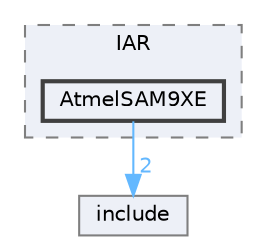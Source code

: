 digraph "D:/Projects/Raspberrypi_pico/pico_freertos_final/freertos_pico2/pico_freertos/FreeRTOS-Kernel/portable/IAR/AtmelSAM9XE"
{
 // LATEX_PDF_SIZE
  bgcolor="transparent";
  edge [fontname=Helvetica,fontsize=10,labelfontname=Helvetica,labelfontsize=10];
  node [fontname=Helvetica,fontsize=10,shape=box,height=0.2,width=0.4];
  compound=true
  subgraph clusterdir_851539efac741596f3f7b2413a3fb940 {
    graph [ bgcolor="#edf0f7", pencolor="grey50", label="IAR", fontname=Helvetica,fontsize=10 style="filled,dashed", URL="dir_851539efac741596f3f7b2413a3fb940.html",tooltip=""]
  dir_33e02a38c014b524ecca0e0e49f6254a [label="AtmelSAM9XE", fillcolor="#edf0f7", color="grey25", style="filled,bold", URL="dir_33e02a38c014b524ecca0e0e49f6254a.html",tooltip=""];
  }
  dir_c69ece34c3f150cb2c6f1098178b172a [label="include", fillcolor="#edf0f7", color="grey50", style="filled", URL="dir_c69ece34c3f150cb2c6f1098178b172a.html",tooltip=""];
  dir_33e02a38c014b524ecca0e0e49f6254a->dir_c69ece34c3f150cb2c6f1098178b172a [headlabel="2", labeldistance=1.5 headhref="dir_000085_000125.html" href="dir_000085_000125.html" color="steelblue1" fontcolor="steelblue1"];
}
